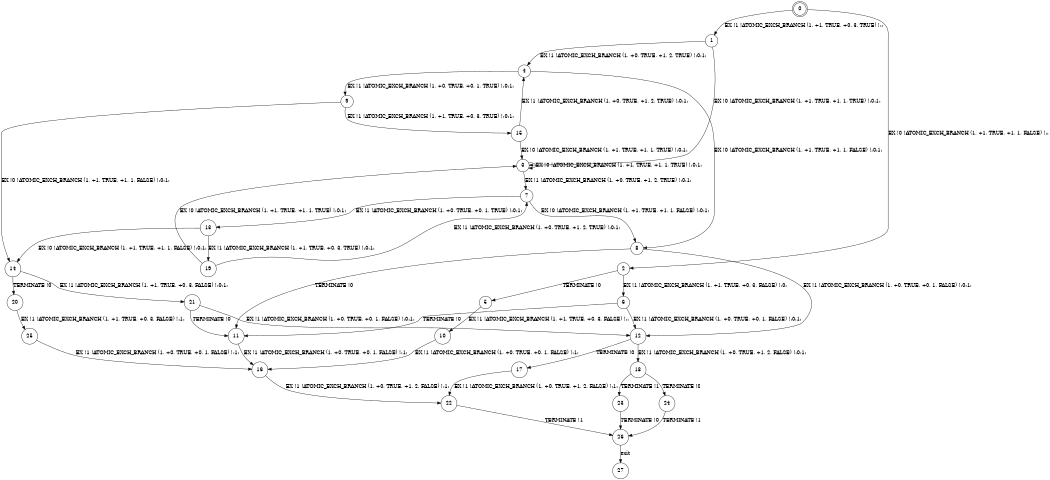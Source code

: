 digraph BCG {
size = "7, 10.5";
center = TRUE;
node [shape = circle];
0 [peripheries = 2];
0 -> 1 [label = "EX !1 !ATOMIC_EXCH_BRANCH (1, +1, TRUE, +0, 3, TRUE) !::"];
0 -> 2 [label = "EX !0 !ATOMIC_EXCH_BRANCH (1, +1, TRUE, +1, 1, FALSE) !::"];
1 -> 3 [label = "EX !0 !ATOMIC_EXCH_BRANCH (1, +1, TRUE, +1, 1, TRUE) !:0:1:"];
1 -> 4 [label = "EX !1 !ATOMIC_EXCH_BRANCH (1, +0, TRUE, +1, 2, TRUE) !:0:1:"];
2 -> 5 [label = "TERMINATE !0"];
2 -> 6 [label = "EX !1 !ATOMIC_EXCH_BRANCH (1, +1, TRUE, +0, 3, FALSE) !:0:"];
3 -> 7 [label = "EX !1 !ATOMIC_EXCH_BRANCH (1, +0, TRUE, +1, 2, TRUE) !:0:1:"];
3 -> 3 [label = "EX !0 !ATOMIC_EXCH_BRANCH (1, +1, TRUE, +1, 1, TRUE) !:0:1:"];
4 -> 8 [label = "EX !0 !ATOMIC_EXCH_BRANCH (1, +1, TRUE, +1, 1, FALSE) !:0:1:"];
4 -> 9 [label = "EX !1 !ATOMIC_EXCH_BRANCH (1, +0, TRUE, +0, 1, TRUE) !:0:1:"];
5 -> 10 [label = "EX !1 !ATOMIC_EXCH_BRANCH (1, +1, TRUE, +0, 3, FALSE) !::"];
6 -> 11 [label = "TERMINATE !0"];
6 -> 12 [label = "EX !1 !ATOMIC_EXCH_BRANCH (1, +0, TRUE, +0, 1, FALSE) !:0:1:"];
7 -> 13 [label = "EX !1 !ATOMIC_EXCH_BRANCH (1, +0, TRUE, +0, 1, TRUE) !:0:1:"];
7 -> 8 [label = "EX !0 !ATOMIC_EXCH_BRANCH (1, +1, TRUE, +1, 1, FALSE) !:0:1:"];
8 -> 11 [label = "TERMINATE !0"];
8 -> 12 [label = "EX !1 !ATOMIC_EXCH_BRANCH (1, +0, TRUE, +0, 1, FALSE) !:0:1:"];
9 -> 14 [label = "EX !0 !ATOMIC_EXCH_BRANCH (1, +1, TRUE, +1, 1, FALSE) !:0:1:"];
9 -> 15 [label = "EX !1 !ATOMIC_EXCH_BRANCH (1, +1, TRUE, +0, 3, TRUE) !:0:1:"];
10 -> 16 [label = "EX !1 !ATOMIC_EXCH_BRANCH (1, +0, TRUE, +0, 1, FALSE) !:1:"];
11 -> 16 [label = "EX !1 !ATOMIC_EXCH_BRANCH (1, +0, TRUE, +0, 1, FALSE) !:1:"];
12 -> 17 [label = "TERMINATE !0"];
12 -> 18 [label = "EX !1 !ATOMIC_EXCH_BRANCH (1, +0, TRUE, +1, 2, FALSE) !:0:1:"];
13 -> 19 [label = "EX !1 !ATOMIC_EXCH_BRANCH (1, +1, TRUE, +0, 3, TRUE) !:0:1:"];
13 -> 14 [label = "EX !0 !ATOMIC_EXCH_BRANCH (1, +1, TRUE, +1, 1, FALSE) !:0:1:"];
14 -> 20 [label = "TERMINATE !0"];
14 -> 21 [label = "EX !1 !ATOMIC_EXCH_BRANCH (1, +1, TRUE, +0, 3, FALSE) !:0:1:"];
15 -> 3 [label = "EX !0 !ATOMIC_EXCH_BRANCH (1, +1, TRUE, +1, 1, TRUE) !:0:1:"];
15 -> 4 [label = "EX !1 !ATOMIC_EXCH_BRANCH (1, +0, TRUE, +1, 2, TRUE) !:0:1:"];
16 -> 22 [label = "EX !1 !ATOMIC_EXCH_BRANCH (1, +0, TRUE, +1, 2, FALSE) !:1:"];
17 -> 22 [label = "EX !1 !ATOMIC_EXCH_BRANCH (1, +0, TRUE, +1, 2, FALSE) !:1:"];
18 -> 23 [label = "TERMINATE !1"];
18 -> 24 [label = "TERMINATE !0"];
19 -> 7 [label = "EX !1 !ATOMIC_EXCH_BRANCH (1, +0, TRUE, +1, 2, TRUE) !:0:1:"];
19 -> 3 [label = "EX !0 !ATOMIC_EXCH_BRANCH (1, +1, TRUE, +1, 1, TRUE) !:0:1:"];
20 -> 25 [label = "EX !1 !ATOMIC_EXCH_BRANCH (1, +1, TRUE, +0, 3, FALSE) !:1:"];
21 -> 11 [label = "TERMINATE !0"];
21 -> 12 [label = "EX !1 !ATOMIC_EXCH_BRANCH (1, +0, TRUE, +0, 1, FALSE) !:0:1:"];
22 -> 26 [label = "TERMINATE !1"];
23 -> 26 [label = "TERMINATE !0"];
24 -> 26 [label = "TERMINATE !1"];
25 -> 16 [label = "EX !1 !ATOMIC_EXCH_BRANCH (1, +0, TRUE, +0, 1, FALSE) !:1:"];
26 -> 27 [label = "exit"];
}
